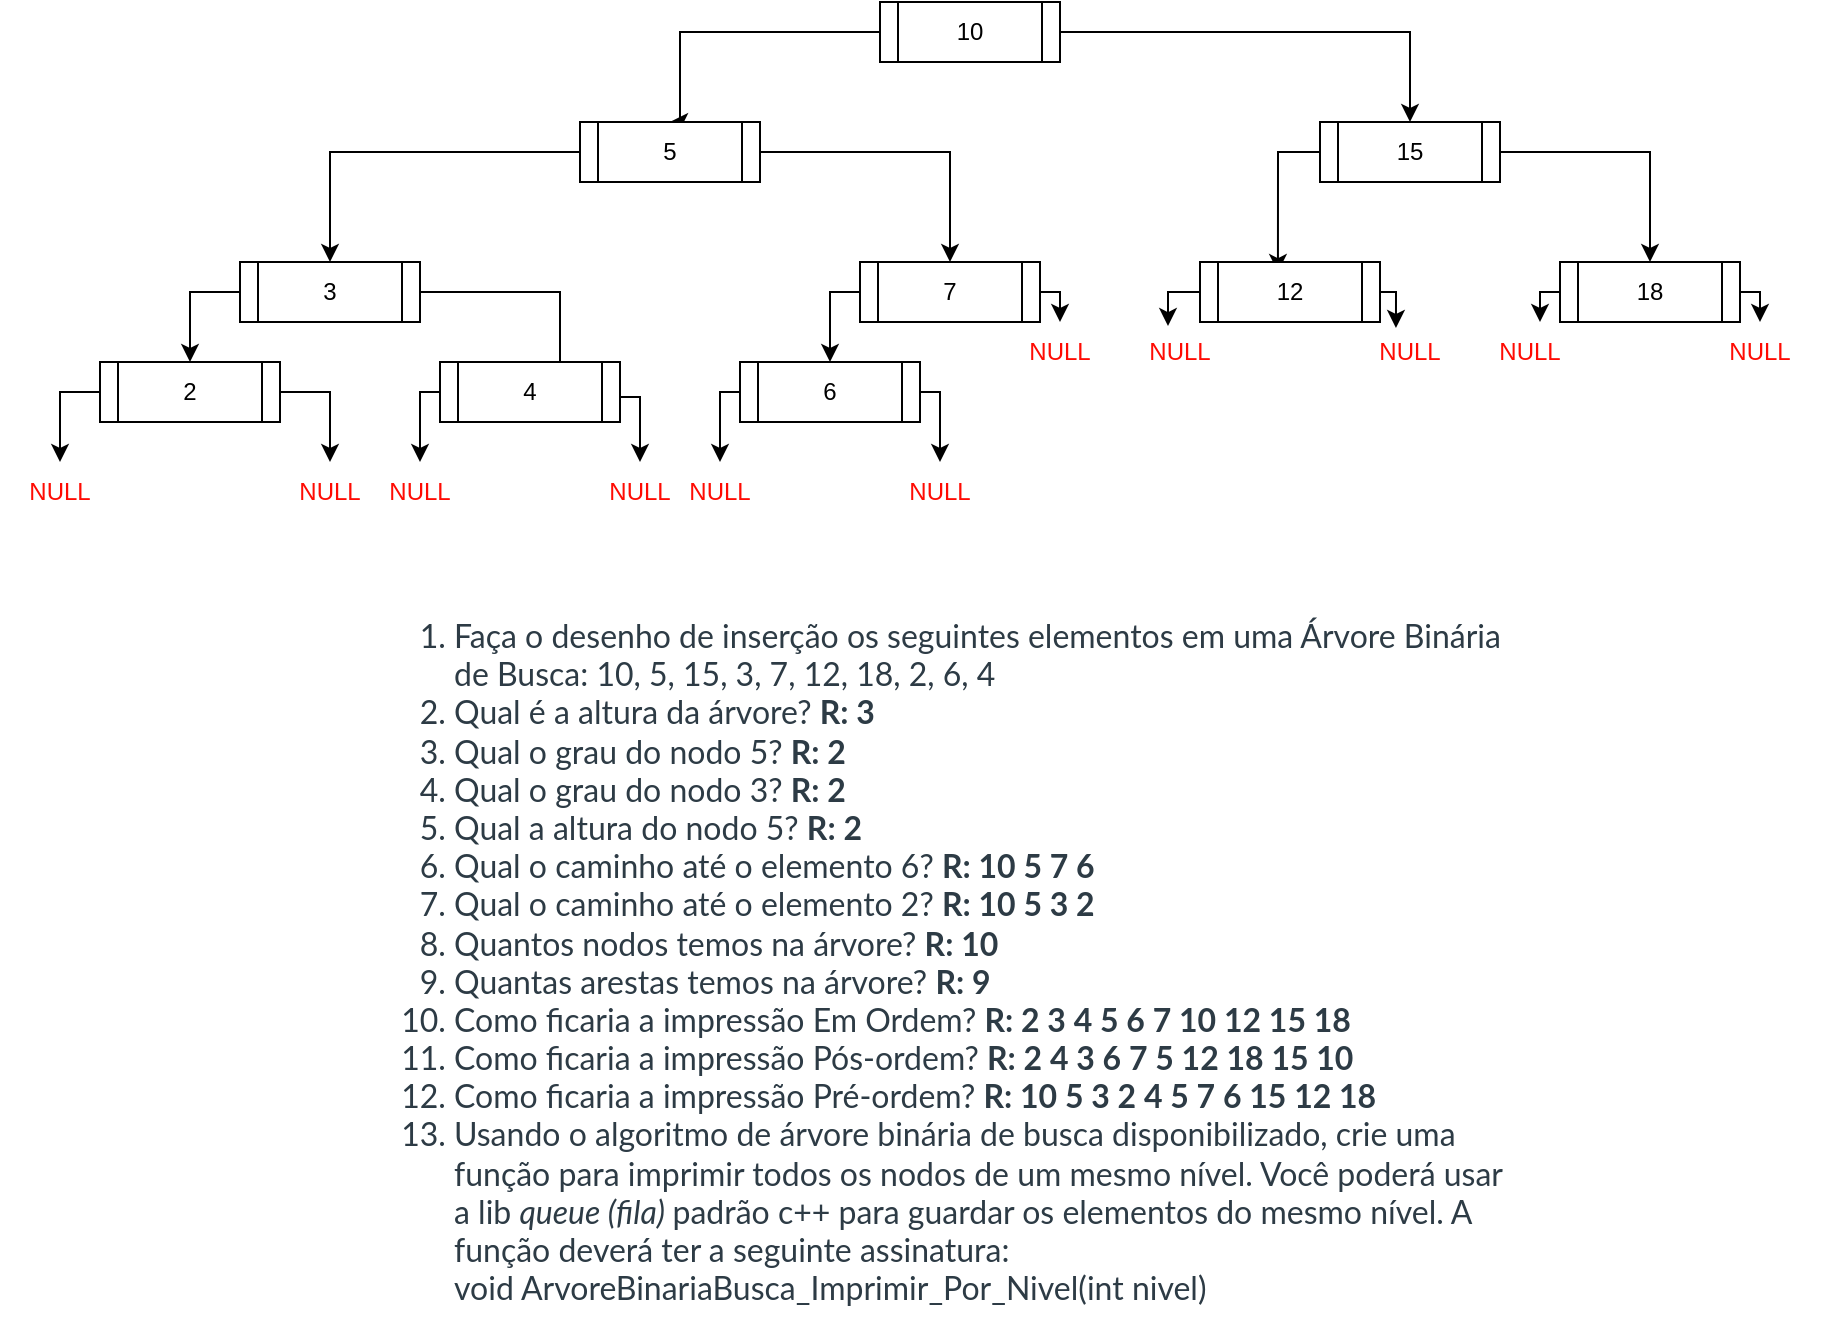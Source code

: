 <mxfile version="24.7.12">
  <diagram name="Página-1" id="wuQoAf6K_r_Pp0G698PO">
    <mxGraphModel dx="1665" dy="413" grid="1" gridSize="10" guides="1" tooltips="1" connect="1" arrows="1" fold="1" page="1" pageScale="1" pageWidth="827" pageHeight="1169" math="0" shadow="0">
      <root>
        <mxCell id="0" />
        <mxCell id="1" parent="0" />
        <mxCell id="Ffvon_M2YyTjQ7ahiupn-13" style="edgeStyle=orthogonalEdgeStyle;rounded=0;orthogonalLoop=1;jettySize=auto;html=1;exitX=0;exitY=0.5;exitDx=0;exitDy=0;entryX=0.5;entryY=0;entryDx=0;entryDy=0;" parent="1" source="Ffvon_M2YyTjQ7ahiupn-11" target="Ffvon_M2YyTjQ7ahiupn-15" edge="1">
          <mxGeometry relative="1" as="geometry">
            <mxPoint x="250" y="160" as="targetPoint" />
            <Array as="points">
              <mxPoint x="230" y="115" />
              <mxPoint x="230" y="160" />
            </Array>
          </mxGeometry>
        </mxCell>
        <mxCell id="Ffvon_M2YyTjQ7ahiupn-14" style="edgeStyle=orthogonalEdgeStyle;rounded=0;orthogonalLoop=1;jettySize=auto;html=1;exitX=1;exitY=0.5;exitDx=0;exitDy=0;entryX=0.5;entryY=0;entryDx=0;entryDy=0;" parent="1" source="Ffvon_M2YyTjQ7ahiupn-11" target="Ffvon_M2YyTjQ7ahiupn-16" edge="1">
          <mxGeometry relative="1" as="geometry">
            <mxPoint x="570" y="160" as="targetPoint" />
          </mxGeometry>
        </mxCell>
        <mxCell id="Ffvon_M2YyTjQ7ahiupn-11" value="10" style="shape=process;whiteSpace=wrap;html=1;backgroundOutline=1;" parent="1" vertex="1">
          <mxGeometry x="330" y="100" width="90" height="30" as="geometry" />
        </mxCell>
        <mxCell id="Ffvon_M2YyTjQ7ahiupn-63" style="edgeStyle=orthogonalEdgeStyle;rounded=0;orthogonalLoop=1;jettySize=auto;html=1;exitX=0;exitY=0.5;exitDx=0;exitDy=0;entryX=0.5;entryY=0;entryDx=0;entryDy=0;" parent="1" source="Ffvon_M2YyTjQ7ahiupn-15" target="Ffvon_M2YyTjQ7ahiupn-26" edge="1">
          <mxGeometry relative="1" as="geometry" />
        </mxCell>
        <mxCell id="Ffvon_M2YyTjQ7ahiupn-64" style="edgeStyle=orthogonalEdgeStyle;rounded=0;orthogonalLoop=1;jettySize=auto;html=1;exitX=1;exitY=0.5;exitDx=0;exitDy=0;" parent="1" source="Ffvon_M2YyTjQ7ahiupn-15" target="Ffvon_M2YyTjQ7ahiupn-23" edge="1">
          <mxGeometry relative="1" as="geometry" />
        </mxCell>
        <mxCell id="Ffvon_M2YyTjQ7ahiupn-15" value="5" style="shape=process;whiteSpace=wrap;html=1;backgroundOutline=1;" parent="1" vertex="1">
          <mxGeometry x="180" y="160" width="90" height="30" as="geometry" />
        </mxCell>
        <mxCell id="Ffvon_M2YyTjQ7ahiupn-17" style="edgeStyle=orthogonalEdgeStyle;rounded=0;orthogonalLoop=1;jettySize=auto;html=1;exitX=0;exitY=0.5;exitDx=0;exitDy=0;entryX=0.433;entryY=0.167;entryDx=0;entryDy=0;entryPerimeter=0;" parent="1" source="Ffvon_M2YyTjQ7ahiupn-16" target="Ffvon_M2YyTjQ7ahiupn-18" edge="1">
          <mxGeometry relative="1" as="geometry">
            <mxPoint x="440" y="230" as="targetPoint" />
          </mxGeometry>
        </mxCell>
        <mxCell id="Ffvon_M2YyTjQ7ahiupn-19" style="edgeStyle=orthogonalEdgeStyle;rounded=0;orthogonalLoop=1;jettySize=auto;html=1;exitX=1;exitY=0.5;exitDx=0;exitDy=0;entryX=0.5;entryY=0;entryDx=0;entryDy=0;" parent="1" source="Ffvon_M2YyTjQ7ahiupn-16" target="Ffvon_M2YyTjQ7ahiupn-20" edge="1">
          <mxGeometry relative="1" as="geometry">
            <mxPoint x="700" y="230" as="targetPoint" />
          </mxGeometry>
        </mxCell>
        <mxCell id="Ffvon_M2YyTjQ7ahiupn-16" value="15" style="shape=process;whiteSpace=wrap;html=1;backgroundOutline=1;" parent="1" vertex="1">
          <mxGeometry x="550" y="160" width="90" height="30" as="geometry" />
        </mxCell>
        <mxCell id="Ffvon_M2YyTjQ7ahiupn-36" style="edgeStyle=orthogonalEdgeStyle;rounded=0;orthogonalLoop=1;jettySize=auto;html=1;exitX=1;exitY=0.5;exitDx=0;exitDy=0;entryX=0.383;entryY=0.1;entryDx=0;entryDy=0;entryPerimeter=0;" parent="1" source="Ffvon_M2YyTjQ7ahiupn-18" target="Ffvon_M2YyTjQ7ahiupn-54" edge="1">
          <mxGeometry relative="1" as="geometry">
            <mxPoint x="510" y="270" as="targetPoint" />
          </mxGeometry>
        </mxCell>
        <mxCell id="Ffvon_M2YyTjQ7ahiupn-37" style="edgeStyle=orthogonalEdgeStyle;rounded=0;orthogonalLoop=1;jettySize=auto;html=1;exitX=0;exitY=0.5;exitDx=0;exitDy=0;entryX=0.4;entryY=0.067;entryDx=0;entryDy=0;entryPerimeter=0;" parent="1" source="Ffvon_M2YyTjQ7ahiupn-18" target="Ffvon_M2YyTjQ7ahiupn-47" edge="1">
          <mxGeometry relative="1" as="geometry">
            <mxPoint x="380" y="270" as="targetPoint" />
          </mxGeometry>
        </mxCell>
        <mxCell id="Ffvon_M2YyTjQ7ahiupn-18" value="12" style="shape=process;whiteSpace=wrap;html=1;backgroundOutline=1;" parent="1" vertex="1">
          <mxGeometry x="490" y="230" width="90" height="30" as="geometry" />
        </mxCell>
        <mxCell id="Ffvon_M2YyTjQ7ahiupn-70" style="edgeStyle=orthogonalEdgeStyle;rounded=0;orthogonalLoop=1;jettySize=auto;html=1;exitX=0;exitY=0.5;exitDx=0;exitDy=0;" parent="1" source="Ffvon_M2YyTjQ7ahiupn-20" edge="1">
          <mxGeometry relative="1" as="geometry">
            <mxPoint x="660" y="260" as="targetPoint" />
          </mxGeometry>
        </mxCell>
        <mxCell id="Ffvon_M2YyTjQ7ahiupn-71" style="edgeStyle=orthogonalEdgeStyle;rounded=0;orthogonalLoop=1;jettySize=auto;html=1;exitX=1;exitY=0.5;exitDx=0;exitDy=0;" parent="1" source="Ffvon_M2YyTjQ7ahiupn-20" edge="1">
          <mxGeometry relative="1" as="geometry">
            <mxPoint x="770" y="260" as="targetPoint" />
          </mxGeometry>
        </mxCell>
        <mxCell id="Ffvon_M2YyTjQ7ahiupn-20" value="18" style="shape=process;whiteSpace=wrap;html=1;backgroundOutline=1;" parent="1" vertex="1">
          <mxGeometry x="670" y="230" width="90" height="30" as="geometry" />
        </mxCell>
        <mxCell id="Ffvon_M2YyTjQ7ahiupn-40" style="edgeStyle=orthogonalEdgeStyle;rounded=0;orthogonalLoop=1;jettySize=auto;html=1;exitX=0;exitY=0.5;exitDx=0;exitDy=0;entryX=0.5;entryY=0;entryDx=0;entryDy=0;" parent="1" source="Ffvon_M2YyTjQ7ahiupn-23" target="Ffvon_M2YyTjQ7ahiupn-60" edge="1">
          <mxGeometry relative="1" as="geometry">
            <mxPoint x="230" y="270" as="targetPoint" />
          </mxGeometry>
        </mxCell>
        <mxCell id="Ffvon_M2YyTjQ7ahiupn-69" style="edgeStyle=orthogonalEdgeStyle;rounded=0;orthogonalLoop=1;jettySize=auto;html=1;exitX=1;exitY=0.5;exitDx=0;exitDy=0;" parent="1" source="Ffvon_M2YyTjQ7ahiupn-23" edge="1">
          <mxGeometry relative="1" as="geometry">
            <mxPoint x="420" y="260" as="targetPoint" />
            <Array as="points">
              <mxPoint x="420" y="245" />
            </Array>
          </mxGeometry>
        </mxCell>
        <mxCell id="Ffvon_M2YyTjQ7ahiupn-23" value="7" style="shape=process;whiteSpace=wrap;html=1;backgroundOutline=1;" parent="1" vertex="1">
          <mxGeometry x="320" y="230" width="90" height="30" as="geometry" />
        </mxCell>
        <mxCell id="Ffvon_M2YyTjQ7ahiupn-27" style="edgeStyle=orthogonalEdgeStyle;rounded=0;orthogonalLoop=1;jettySize=auto;html=1;exitX=0;exitY=0.5;exitDx=0;exitDy=0;entryX=0.5;entryY=0;entryDx=0;entryDy=0;" parent="1" source="Ffvon_M2YyTjQ7ahiupn-26" target="Ffvon_M2YyTjQ7ahiupn-28" edge="1">
          <mxGeometry relative="1" as="geometry">
            <mxPoint x="40" y="280" as="targetPoint" />
          </mxGeometry>
        </mxCell>
        <mxCell id="Ffvon_M2YyTjQ7ahiupn-29" style="edgeStyle=orthogonalEdgeStyle;rounded=0;orthogonalLoop=1;jettySize=auto;html=1;exitX=1;exitY=0.5;exitDx=0;exitDy=0;entryX=0.5;entryY=0;entryDx=0;entryDy=0;" parent="1" source="Ffvon_M2YyTjQ7ahiupn-26" target="Ffvon_M2YyTjQ7ahiupn-49" edge="1">
          <mxGeometry relative="1" as="geometry">
            <mxPoint x="170" y="280" as="targetPoint" />
          </mxGeometry>
        </mxCell>
        <mxCell id="Ffvon_M2YyTjQ7ahiupn-26" value="3" style="shape=process;whiteSpace=wrap;html=1;backgroundOutline=1;" parent="1" vertex="1">
          <mxGeometry x="10" y="230" width="90" height="30" as="geometry" />
        </mxCell>
        <mxCell id="Ffvon_M2YyTjQ7ahiupn-41" style="edgeStyle=orthogonalEdgeStyle;rounded=0;orthogonalLoop=1;jettySize=auto;html=1;exitX=1;exitY=0.5;exitDx=0;exitDy=0;entryX=0.5;entryY=0;entryDx=0;entryDy=0;" parent="1" source="Ffvon_M2YyTjQ7ahiupn-28" target="Ffvon_M2YyTjQ7ahiupn-52" edge="1">
          <mxGeometry relative="1" as="geometry">
            <mxPoint x="100" y="330" as="targetPoint" />
          </mxGeometry>
        </mxCell>
        <mxCell id="Ffvon_M2YyTjQ7ahiupn-42" style="edgeStyle=orthogonalEdgeStyle;rounded=0;orthogonalLoop=1;jettySize=auto;html=1;exitX=0;exitY=0.5;exitDx=0;exitDy=0;entryX=0.5;entryY=0;entryDx=0;entryDy=0;" parent="1" source="Ffvon_M2YyTjQ7ahiupn-28" target="Ffvon_M2YyTjQ7ahiupn-51" edge="1">
          <mxGeometry relative="1" as="geometry">
            <mxPoint x="-30" y="330" as="targetPoint" />
          </mxGeometry>
        </mxCell>
        <mxCell id="Ffvon_M2YyTjQ7ahiupn-28" value="2" style="shape=process;whiteSpace=wrap;html=1;backgroundOutline=1;" parent="1" vertex="1">
          <mxGeometry x="-60" y="280" width="90" height="30" as="geometry" />
        </mxCell>
        <mxCell id="Ffvon_M2YyTjQ7ahiupn-47" value="&lt;font color=&quot;#ff0b03&quot;&gt;NULL&lt;/font&gt;" style="text;html=1;align=center;verticalAlign=middle;whiteSpace=wrap;rounded=0;" parent="1" vertex="1">
          <mxGeometry x="450" y="260" width="60" height="30" as="geometry" />
        </mxCell>
        <mxCell id="Ffvon_M2YyTjQ7ahiupn-66" style="edgeStyle=orthogonalEdgeStyle;rounded=0;orthogonalLoop=1;jettySize=auto;html=1;exitX=1;exitY=0.25;exitDx=0;exitDy=0;" parent="1" source="Ffvon_M2YyTjQ7ahiupn-49" edge="1">
          <mxGeometry relative="1" as="geometry">
            <mxPoint x="210" y="330" as="targetPoint" />
          </mxGeometry>
        </mxCell>
        <mxCell id="Ffvon_M2YyTjQ7ahiupn-49" value="&lt;font color=&quot;#ff0b03&quot;&gt;NULL&lt;/font&gt;" style="text;html=1;align=center;verticalAlign=middle;whiteSpace=wrap;rounded=0;" parent="1" vertex="1">
          <mxGeometry x="140" y="290" width="60" height="30" as="geometry" />
        </mxCell>
        <mxCell id="Ffvon_M2YyTjQ7ahiupn-51" value="&lt;font color=&quot;#ff0b03&quot;&gt;NULL&lt;/font&gt;" style="text;html=1;align=center;verticalAlign=middle;whiteSpace=wrap;rounded=0;" parent="1" vertex="1">
          <mxGeometry x="-110" y="330" width="60" height="30" as="geometry" />
        </mxCell>
        <mxCell id="Ffvon_M2YyTjQ7ahiupn-52" value="&lt;font color=&quot;#ff0b03&quot;&gt;NULL&lt;/font&gt;" style="text;html=1;align=center;verticalAlign=middle;whiteSpace=wrap;rounded=0;" parent="1" vertex="1">
          <mxGeometry x="25" y="330" width="60" height="30" as="geometry" />
        </mxCell>
        <mxCell id="Ffvon_M2YyTjQ7ahiupn-54" value="&lt;font color=&quot;#ff0b03&quot;&gt;NULL&lt;/font&gt;" style="text;html=1;align=center;verticalAlign=middle;whiteSpace=wrap;rounded=0;" parent="1" vertex="1">
          <mxGeometry x="565" y="260" width="60" height="30" as="geometry" />
        </mxCell>
        <mxCell id="Ffvon_M2YyTjQ7ahiupn-59" value="&lt;ol style=&quot;padding: 0px; margin: 0px 0px 6px 25px; color: rgb(45, 59, 69); font-family: LatoWeb, &amp;quot;Lato Extended&amp;quot;, Lato, &amp;quot;Helvetica Neue&amp;quot;, Helvetica, Arial, sans-serif; font-size: 16px; font-style: normal; font-variant-ligatures: normal; font-variant-caps: normal; letter-spacing: normal; orphans: 2; text-align: start; text-indent: 0px; text-transform: none; widows: 2; word-spacing: 0px; -webkit-text-stroke-width: 0px; white-space: normal; background-color: rgb(255, 255, 255); text-decoration-thickness: initial; text-decoration-style: initial; text-decoration-color: initial;&quot;&gt;&lt;li style=&quot;font-weight: 400;&quot;&gt;Faça o desenho de inserção os seguintes elementos em uma Árvore Binária de Busca: 10, 5, 15, 3, 7, 12, 18, 2, 6, 4&lt;/li&gt;&lt;li style=&quot;&quot;&gt;&lt;span style=&quot;font-weight: 400;&quot;&gt;Qual é a altura da árvore? &lt;/span&gt;&lt;b&gt;R: 3&lt;/b&gt;&lt;/li&gt;&lt;li style=&quot;&quot;&gt;Qual o grau do nodo 5? &lt;b&gt;R: 2&lt;/b&gt;&lt;/li&gt;&lt;li style=&quot;&quot;&gt;&lt;span style=&quot;font-weight: 400;&quot;&gt;Qual o grau do nodo 3? &lt;/span&gt;&lt;b&gt;R: 2&lt;/b&gt;&lt;/li&gt;&lt;li style=&quot;&quot;&gt;&lt;span style=&quot;font-weight: 400;&quot;&gt;Qual a altura do nodo 5? &lt;/span&gt;&lt;b&gt;R: 2&lt;/b&gt;&lt;/li&gt;&lt;li style=&quot;&quot;&gt;&lt;span style=&quot;font-weight: 400;&quot;&gt;Qual o caminho até o elemento 6? &lt;/span&gt;&lt;b&gt;R: 10 5 7 6&lt;/b&gt;&lt;/li&gt;&lt;li style=&quot;&quot;&gt;&lt;span style=&quot;font-weight: 400;&quot;&gt;Qual o caminho até o elemento 2? &lt;/span&gt;&lt;b&gt;R: 10 5 3 2&lt;/b&gt;&lt;/li&gt;&lt;li style=&quot;&quot;&gt;&lt;span style=&quot;font-weight: 400;&quot;&gt;Quantos nodos temos na árvore? &lt;/span&gt;&lt;b&gt;R: 10&lt;/b&gt;&lt;/li&gt;&lt;li style=&quot;&quot;&gt;&lt;span style=&quot;font-weight: 400;&quot;&gt;Quantas arestas temos na árvore? &lt;/span&gt;&lt;b&gt;R: 9&lt;/b&gt;&lt;/li&gt;&lt;li style=&quot;&quot;&gt;&lt;span style=&quot;font-weight: 400;&quot;&gt;Como ficaria a impressão Em Ordem? &lt;/span&gt;&lt;b&gt;R: 2 3 4 5 6 7 10 12 15 18&lt;/b&gt;&lt;/li&gt;&lt;li style=&quot;&quot;&gt;&lt;span style=&quot;font-weight: 400;&quot;&gt;Como ficaria a impressão Pós-ordem? &lt;/span&gt;&lt;b&gt;R: 2 4 3 6 7 5 12 18 15 10&lt;/b&gt;&lt;/li&gt;&lt;li style=&quot;&quot;&gt;&lt;span style=&quot;font-weight: 400;&quot;&gt;Como ficaria a impressão Pré-ordem? &lt;/span&gt;&lt;b&gt;R: 10 5 3 2 4 5 7 6 15 12 18&lt;/b&gt;&lt;/li&gt;&lt;li style=&quot;font-weight: 400;&quot;&gt;Usando o algoritmo de árvore binária de busca disponibilizado, crie uma função para imprimir todos os nodos de um mesmo nível. Você poderá usar a lib&lt;span&gt;&amp;nbsp;&lt;/span&gt;&lt;em style=&quot;font-style: italic;&quot;&gt;queue (fila)&lt;span&gt;&amp;nbsp;&lt;/span&gt;&lt;/em&gt;padrão c++ para guardar os elementos do mesmo nível. A função deverá ter a seguinte assinatura:&amp;nbsp;&lt;div&gt;&lt;span&gt;void&amp;nbsp;&lt;/span&gt;&lt;span&gt;ArvoreBinariaBusca_Imprimir_Por_Nivel&lt;/span&gt;(&lt;span&gt;int&amp;nbsp;&lt;/span&gt;nivel)&lt;/div&gt;&lt;/li&gt;&lt;/ol&gt;" style="text;whiteSpace=wrap;html=1;" parent="1" vertex="1">
          <mxGeometry x="90" y="400" width="560" height="370" as="geometry" />
        </mxCell>
        <mxCell id="Ffvon_M2YyTjQ7ahiupn-67" style="edgeStyle=orthogonalEdgeStyle;rounded=0;orthogonalLoop=1;jettySize=auto;html=1;exitX=0;exitY=0.5;exitDx=0;exitDy=0;entryX=0.5;entryY=0;entryDx=0;entryDy=0;" parent="1" source="Ffvon_M2YyTjQ7ahiupn-60" target="Ffvon_M2YyTjQ7ahiupn-74" edge="1">
          <mxGeometry relative="1" as="geometry">
            <mxPoint x="240" y="330" as="targetPoint" />
          </mxGeometry>
        </mxCell>
        <mxCell id="Ffvon_M2YyTjQ7ahiupn-79" style="edgeStyle=orthogonalEdgeStyle;rounded=0;orthogonalLoop=1;jettySize=auto;html=1;exitX=1;exitY=0.5;exitDx=0;exitDy=0;entryX=0.5;entryY=0;entryDx=0;entryDy=0;" parent="1" source="Ffvon_M2YyTjQ7ahiupn-60" target="Ffvon_M2YyTjQ7ahiupn-75" edge="1">
          <mxGeometry relative="1" as="geometry" />
        </mxCell>
        <mxCell id="Ffvon_M2YyTjQ7ahiupn-60" value="6" style="shape=process;whiteSpace=wrap;html=1;backgroundOutline=1;" parent="1" vertex="1">
          <mxGeometry x="260" y="280" width="90" height="30" as="geometry" />
        </mxCell>
        <mxCell id="Ffvon_M2YyTjQ7ahiupn-65" style="edgeStyle=orthogonalEdgeStyle;rounded=0;orthogonalLoop=1;jettySize=auto;html=1;exitX=0;exitY=0.5;exitDx=0;exitDy=0;" parent="1" source="Ffvon_M2YyTjQ7ahiupn-61" edge="1">
          <mxGeometry relative="1" as="geometry">
            <mxPoint x="100" y="330" as="targetPoint" />
          </mxGeometry>
        </mxCell>
        <mxCell id="Ffvon_M2YyTjQ7ahiupn-61" value="4" style="shape=process;whiteSpace=wrap;html=1;backgroundOutline=1;" parent="1" vertex="1">
          <mxGeometry x="110" y="280" width="90" height="30" as="geometry" />
        </mxCell>
        <mxCell id="Ffvon_M2YyTjQ7ahiupn-72" value="&lt;font color=&quot;#ff0b03&quot;&gt;NULL&lt;/font&gt;" style="text;html=1;align=center;verticalAlign=middle;whiteSpace=wrap;rounded=0;" parent="1" vertex="1">
          <mxGeometry x="70" y="330" width="60" height="30" as="geometry" />
        </mxCell>
        <mxCell id="Ffvon_M2YyTjQ7ahiupn-73" value="&lt;font color=&quot;#ff0b03&quot;&gt;NULL&lt;/font&gt;" style="text;html=1;align=center;verticalAlign=middle;whiteSpace=wrap;rounded=0;" parent="1" vertex="1">
          <mxGeometry x="180" y="330" width="60" height="30" as="geometry" />
        </mxCell>
        <mxCell id="Ffvon_M2YyTjQ7ahiupn-74" value="&lt;font color=&quot;#ff0b03&quot;&gt;NULL&lt;/font&gt;" style="text;html=1;align=center;verticalAlign=middle;whiteSpace=wrap;rounded=0;" parent="1" vertex="1">
          <mxGeometry x="220" y="330" width="60" height="30" as="geometry" />
        </mxCell>
        <mxCell id="Ffvon_M2YyTjQ7ahiupn-75" value="&lt;font color=&quot;#ff0b03&quot;&gt;NULL&lt;/font&gt;" style="text;html=1;align=center;verticalAlign=middle;whiteSpace=wrap;rounded=0;" parent="1" vertex="1">
          <mxGeometry x="330" y="330" width="60" height="30" as="geometry" />
        </mxCell>
        <mxCell id="Ffvon_M2YyTjQ7ahiupn-76" value="&lt;font color=&quot;#ff0b03&quot;&gt;NULL&lt;/font&gt;" style="text;html=1;align=center;verticalAlign=middle;whiteSpace=wrap;rounded=0;" parent="1" vertex="1">
          <mxGeometry x="390" y="260" width="60" height="30" as="geometry" />
        </mxCell>
        <mxCell id="Ffvon_M2YyTjQ7ahiupn-77" value="&lt;font color=&quot;#ff0b03&quot;&gt;NULL&lt;/font&gt;" style="text;html=1;align=center;verticalAlign=middle;whiteSpace=wrap;rounded=0;" parent="1" vertex="1">
          <mxGeometry x="625" y="260" width="60" height="30" as="geometry" />
        </mxCell>
        <mxCell id="Ffvon_M2YyTjQ7ahiupn-78" value="&lt;font color=&quot;#ff0b03&quot;&gt;NULL&lt;/font&gt;" style="text;html=1;align=center;verticalAlign=middle;whiteSpace=wrap;rounded=0;" parent="1" vertex="1">
          <mxGeometry x="740" y="260" width="60" height="30" as="geometry" />
        </mxCell>
      </root>
    </mxGraphModel>
  </diagram>
</mxfile>
